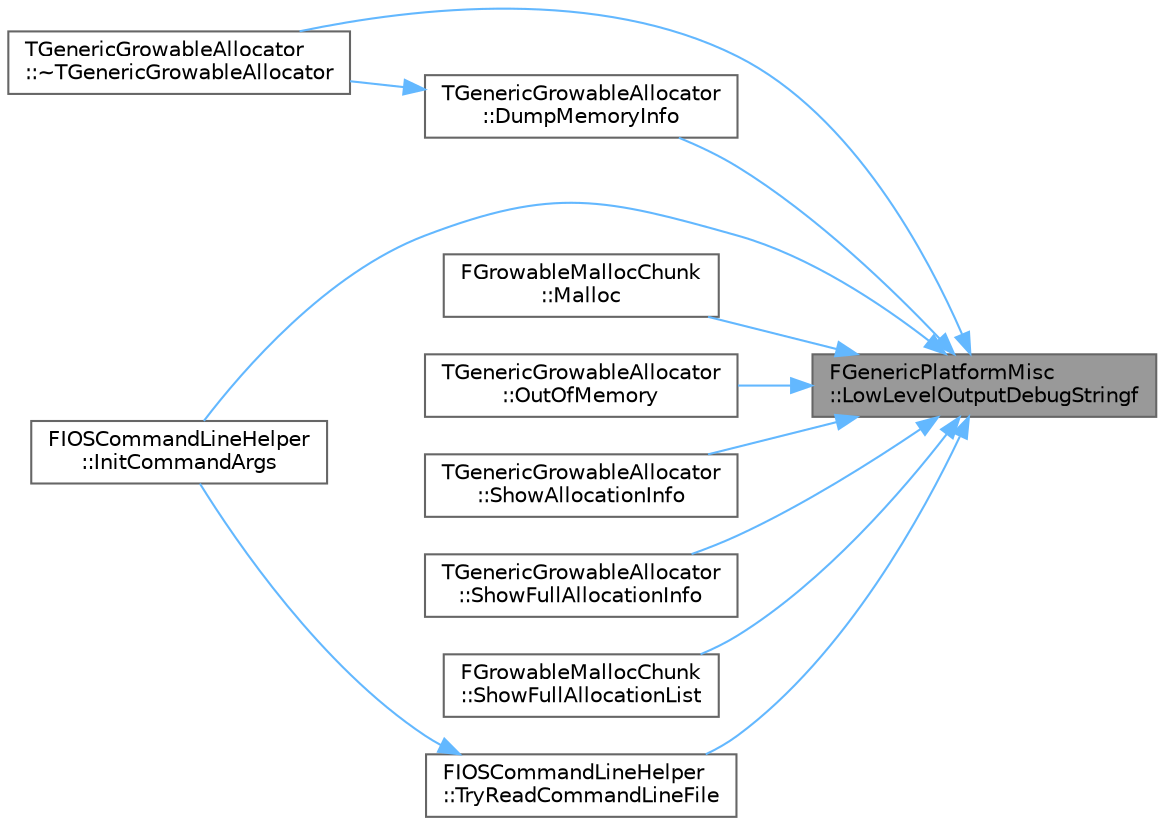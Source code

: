 digraph "FGenericPlatformMisc::LowLevelOutputDebugStringf"
{
 // INTERACTIVE_SVG=YES
 // LATEX_PDF_SIZE
  bgcolor="transparent";
  edge [fontname=Helvetica,fontsize=10,labelfontname=Helvetica,labelfontsize=10];
  node [fontname=Helvetica,fontsize=10,shape=box,height=0.2,width=0.4];
  rankdir="RL";
  Node1 [id="Node000001",label="FGenericPlatformMisc\l::LowLevelOutputDebugStringf",height=0.2,width=0.4,color="gray40", fillcolor="grey60", style="filled", fontcolor="black",tooltip=" "];
  Node1 -> Node2 [id="edge1_Node000001_Node000002",dir="back",color="steelblue1",style="solid",tooltip=" "];
  Node2 [id="Node000002",label="TGenericGrowableAllocator\l::~TGenericGrowableAllocator",height=0.2,width=0.4,color="grey40", fillcolor="white", style="filled",URL="$db/d9f/classTGenericGrowableAllocator.html#a523368726533d08fc76cd3d63272dc05",tooltip="Destructor."];
  Node1 -> Node3 [id="edge2_Node000001_Node000003",dir="back",color="steelblue1",style="solid",tooltip=" "];
  Node3 [id="Node000003",label="TGenericGrowableAllocator\l::DumpMemoryInfo",height=0.2,width=0.4,color="grey40", fillcolor="white", style="filled",URL="$db/d9f/classTGenericGrowableAllocator.html#a83303d0fc54c83c67250bee869cbe63f",tooltip=" "];
  Node3 -> Node2 [id="edge3_Node000003_Node000002",dir="back",color="steelblue1",style="solid",tooltip=" "];
  Node1 -> Node4 [id="edge4_Node000001_Node000004",dir="back",color="steelblue1",style="solid",tooltip=" "];
  Node4 [id="Node000004",label="FIOSCommandLineHelper\l::InitCommandArgs",height=0.2,width=0.4,color="grey40", fillcolor="white", style="filled",URL="$df/d5f/classFIOSCommandLineHelper.html#a6d0486441868819adfd0bdcc0c340e2d",tooltip=" "];
  Node1 -> Node5 [id="edge5_Node000001_Node000005",dir="back",color="steelblue1",style="solid",tooltip=" "];
  Node5 [id="Node000005",label="FGrowableMallocChunk\l::Malloc",height=0.2,width=0.4,color="grey40", fillcolor="white", style="filled",URL="$d1/d68/classFGrowableMallocChunk.html#a699c7f03ddb12072fbcfa207fe955825",tooltip=" "];
  Node1 -> Node6 [id="edge6_Node000001_Node000006",dir="back",color="steelblue1",style="solid",tooltip=" "];
  Node6 [id="Node000006",label="TGenericGrowableAllocator\l::OutOfMemory",height=0.2,width=0.4,color="grey40", fillcolor="white", style="filled",URL="$db/d9f/classTGenericGrowableAllocator.html#a183cb79205855ec3f133c5043cde2f88",tooltip="triggered during out of memory failure for this allocator"];
  Node1 -> Node7 [id="edge7_Node000001_Node000007",dir="back",color="steelblue1",style="solid",tooltip=" "];
  Node7 [id="Node000007",label="TGenericGrowableAllocator\l::ShowAllocationInfo",height=0.2,width=0.4,color="grey40", fillcolor="white", style="filled",URL="$db/d9f/classTGenericGrowableAllocator.html#a9e664b6a7ef10fed0d75661f8148acc9",tooltip=" "];
  Node1 -> Node8 [id="edge8_Node000001_Node000008",dir="back",color="steelblue1",style="solid",tooltip=" "];
  Node8 [id="Node000008",label="TGenericGrowableAllocator\l::ShowFullAllocationInfo",height=0.2,width=0.4,color="grey40", fillcolor="white", style="filled",URL="$db/d9f/classTGenericGrowableAllocator.html#abe16e57fc8b053cf2f00e7e3683be417",tooltip=" "];
  Node1 -> Node9 [id="edge9_Node000001_Node000009",dir="back",color="steelblue1",style="solid",tooltip=" "];
  Node9 [id="Node000009",label="FGrowableMallocChunk\l::ShowFullAllocationList",height=0.2,width=0.4,color="grey40", fillcolor="white", style="filled",URL="$d1/d68/classFGrowableMallocChunk.html#aa47fab788c4bfc9990b569b789065283",tooltip=" "];
  Node1 -> Node10 [id="edge10_Node000001_Node000010",dir="back",color="steelblue1",style="solid",tooltip=" "];
  Node10 [id="Node000010",label="FIOSCommandLineHelper\l::TryReadCommandLineFile",height=0.2,width=0.4,color="grey40", fillcolor="white", style="filled",URL="$df/d5f/classFIOSCommandLineHelper.html#aaf208f0e11903562e975b48e4c6027a1",tooltip=" "];
  Node10 -> Node4 [id="edge11_Node000010_Node000004",dir="back",color="steelblue1",style="solid",tooltip=" "];
}
